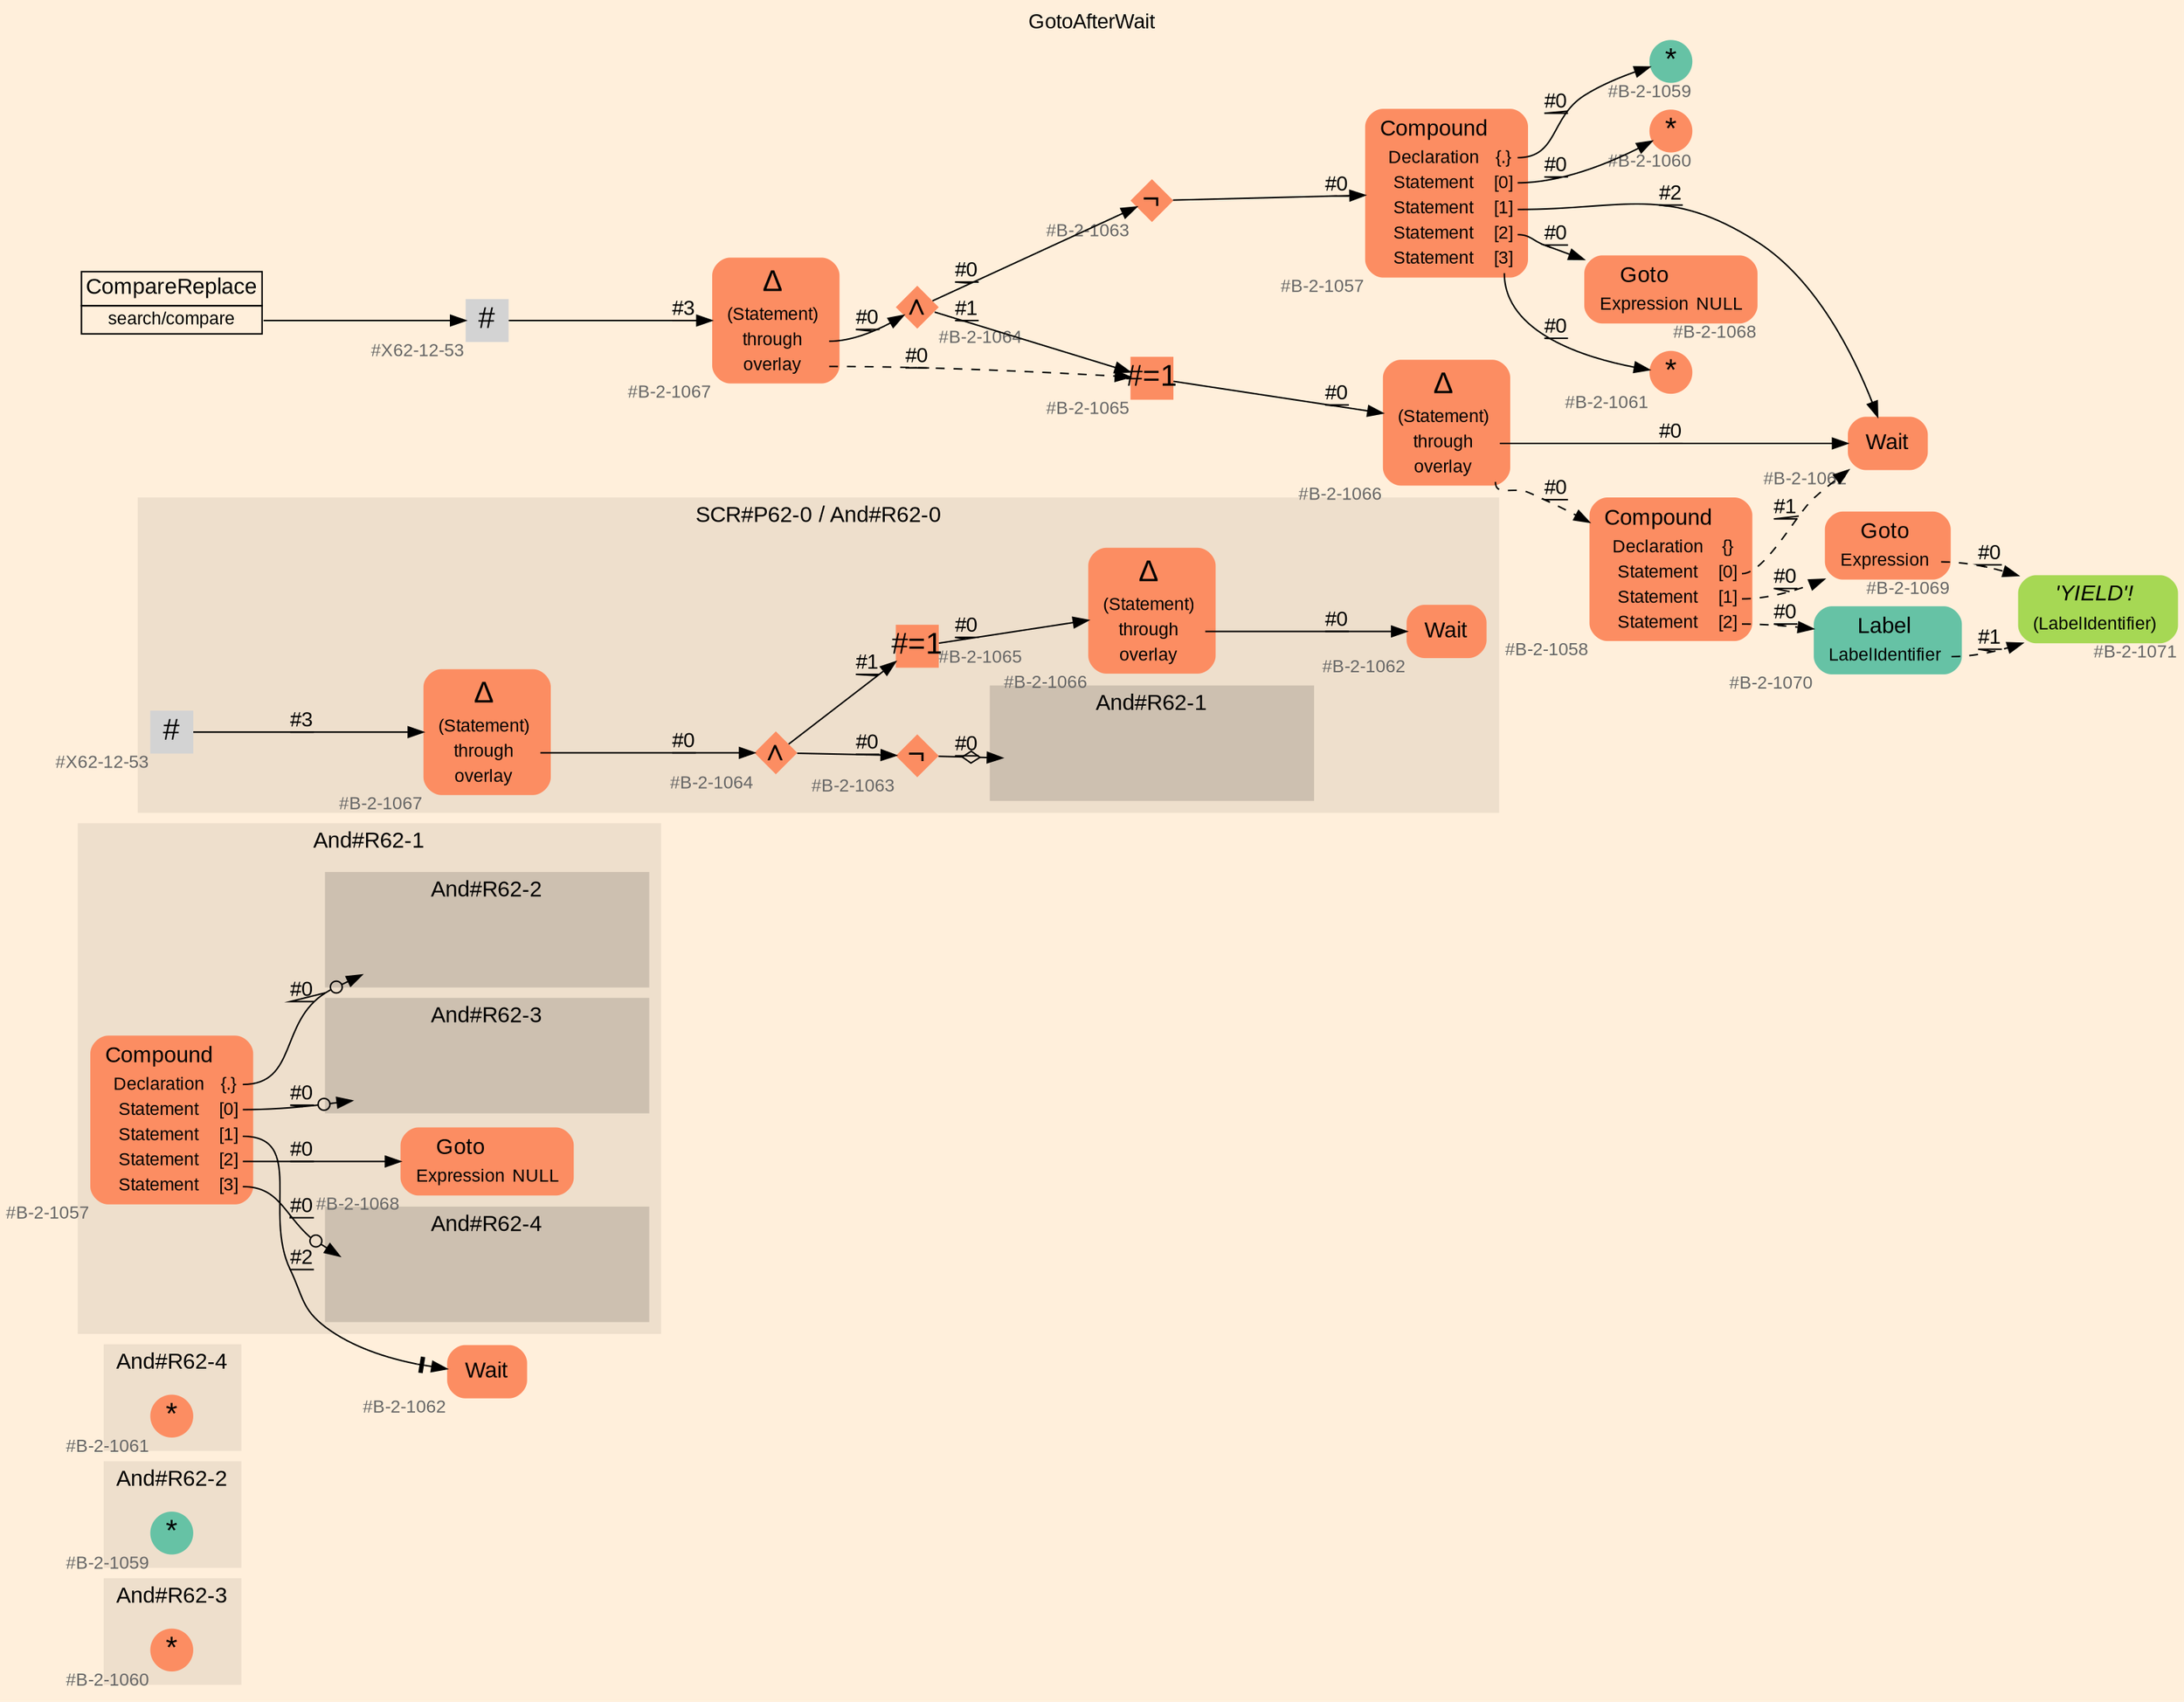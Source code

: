 digraph "GotoAfterWait" {
label = "GotoAfterWait"
labelloc = t
graph [
    rankdir = "LR"
    ranksep = 0.3
    bgcolor = antiquewhite1
    color = black
    fontcolor = black
    fontname = "Arial"
];
node [
    fontname = "Arial"
];
edge [
    fontname = "Arial"
];

// -------------------- figure And#R62-3 --------------------
// -------- region And#R62-3 ----------
subgraph "clusterAnd#R62-3" {
    label = "And#R62-3"
    style = "filled"
    color = antiquewhite2
    fontsize = "15"
    // -------- block And#R62-3/#B-2-1060 ----------
    "And#R62-3/#B-2-1060" [
        fillcolor = "/set28/2"
        xlabel = "#B-2-1060"
        fontsize = "12"
        fontcolor = grey40
        shape = "circle"
        label = <<FONT COLOR="black" POINT-SIZE="20">*</FONT>>
        style = "filled"
        penwidth = 0.0
        fixedsize = true
        width = 0.4
        height = 0.4
    ];
    
}


// -------------------- figure And#R62-2 --------------------
// -------- region And#R62-2 ----------
subgraph "clusterAnd#R62-2" {
    label = "And#R62-2"
    style = "filled"
    color = antiquewhite2
    fontsize = "15"
    // -------- block And#R62-2/#B-2-1059 ----------
    "And#R62-2/#B-2-1059" [
        fillcolor = "/set28/1"
        xlabel = "#B-2-1059"
        fontsize = "12"
        fontcolor = grey40
        shape = "circle"
        label = <<FONT COLOR="black" POINT-SIZE="20">*</FONT>>
        style = "filled"
        penwidth = 0.0
        fixedsize = true
        width = 0.4
        height = 0.4
    ];
    
}


// -------------------- figure And#R62-4 --------------------
// -------- region And#R62-4 ----------
subgraph "clusterAnd#R62-4" {
    label = "And#R62-4"
    style = "filled"
    color = antiquewhite2
    fontsize = "15"
    // -------- block And#R62-4/#B-2-1061 ----------
    "And#R62-4/#B-2-1061" [
        fillcolor = "/set28/2"
        xlabel = "#B-2-1061"
        fontsize = "12"
        fontcolor = grey40
        shape = "circle"
        label = <<FONT COLOR="black" POINT-SIZE="20">*</FONT>>
        style = "filled"
        penwidth = 0.0
        fixedsize = true
        width = 0.4
        height = 0.4
    ];
    
}


// -------------------- figure And#R62-1 --------------------
// -------- region And#R62-1 ----------
subgraph "clusterAnd#R62-1" {
    label = "And#R62-1"
    style = "filled"
    color = antiquewhite2
    fontsize = "15"
    // -------- block And#R62-1/#B-2-1068 ----------
    "And#R62-1/#B-2-1068" [
        fillcolor = "/set28/2"
        xlabel = "#B-2-1068"
        fontsize = "12"
        fontcolor = grey40
        shape = "plaintext"
        label = <<TABLE BORDER="0" CELLBORDER="0" CELLSPACING="0">
         <TR><TD><FONT COLOR="black" POINT-SIZE="15">Goto</FONT></TD></TR>
         <TR><TD><FONT COLOR="black" POINT-SIZE="12">Expression</FONT></TD><TD PORT="port0"><FONT COLOR="black" POINT-SIZE="12">NULL</FONT></TD></TR>
        </TABLE>>
        style = "rounded,filled"
    ];
    
    // -------- block And#R62-1/#B-2-1057 ----------
    "And#R62-1/#B-2-1057" [
        fillcolor = "/set28/2"
        xlabel = "#B-2-1057"
        fontsize = "12"
        fontcolor = grey40
        shape = "plaintext"
        label = <<TABLE BORDER="0" CELLBORDER="0" CELLSPACING="0">
         <TR><TD><FONT COLOR="black" POINT-SIZE="15">Compound</FONT></TD></TR>
         <TR><TD><FONT COLOR="black" POINT-SIZE="12">Declaration</FONT></TD><TD PORT="port0"><FONT COLOR="black" POINT-SIZE="12">{.}</FONT></TD></TR>
         <TR><TD><FONT COLOR="black" POINT-SIZE="12">Statement</FONT></TD><TD PORT="port1"><FONT COLOR="black" POINT-SIZE="12">[0]</FONT></TD></TR>
         <TR><TD><FONT COLOR="black" POINT-SIZE="12">Statement</FONT></TD><TD PORT="port2"><FONT COLOR="black" POINT-SIZE="12">[1]</FONT></TD></TR>
         <TR><TD><FONT COLOR="black" POINT-SIZE="12">Statement</FONT></TD><TD PORT="port3"><FONT COLOR="black" POINT-SIZE="12">[2]</FONT></TD></TR>
         <TR><TD><FONT COLOR="black" POINT-SIZE="12">Statement</FONT></TD><TD PORT="port4"><FONT COLOR="black" POINT-SIZE="12">[3]</FONT></TD></TR>
        </TABLE>>
        style = "rounded,filled"
    ];
    
    // -------- region And#R62-1/And#R62-2 ----------
    subgraph "clusterAnd#R62-1/And#R62-2" {
        label = "And#R62-2"
        style = "filled"
        color = antiquewhite3
        fontsize = "15"
        // -------- block And#R62-1/And#R62-2/#B-2-1059 ----------
        "And#R62-1/And#R62-2/#B-2-1059" [
            fillcolor = "/set28/1"
            xlabel = "#B-2-1059"
            fontsize = "12"
            fontcolor = grey40
            shape = "none"
            style = "invisible"
        ];
        
    }
    
    // -------- region And#R62-1/And#R62-3 ----------
    subgraph "clusterAnd#R62-1/And#R62-3" {
        label = "And#R62-3"
        style = "filled"
        color = antiquewhite3
        fontsize = "15"
        // -------- block And#R62-1/And#R62-3/#B-2-1060 ----------
        "And#R62-1/And#R62-3/#B-2-1060" [
            fillcolor = "/set28/2"
            xlabel = "#B-2-1060"
            fontsize = "12"
            fontcolor = grey40
            shape = "none"
            style = "invisible"
        ];
        
    }
    
    // -------- region And#R62-1/And#R62-4 ----------
    subgraph "clusterAnd#R62-1/And#R62-4" {
        label = "And#R62-4"
        style = "filled"
        color = antiquewhite3
        fontsize = "15"
        // -------- block And#R62-1/And#R62-4/#B-2-1061 ----------
        "And#R62-1/And#R62-4/#B-2-1061" [
            fillcolor = "/set28/2"
            xlabel = "#B-2-1061"
            fontsize = "12"
            fontcolor = grey40
            shape = "none"
            style = "invisible"
        ];
        
    }
    
}

// -------- block And#R62-1/#B-2-1062 ----------
"And#R62-1/#B-2-1062" [
    fillcolor = "/set28/2"
    xlabel = "#B-2-1062"
    fontsize = "12"
    fontcolor = grey40
    shape = "plaintext"
    label = <<TABLE BORDER="0" CELLBORDER="0" CELLSPACING="0">
     <TR><TD><FONT COLOR="black" POINT-SIZE="15">Wait</FONT></TD></TR>
    </TABLE>>
    style = "rounded,filled"
];

"And#R62-1/#B-2-1057":port0 -> "And#R62-1/And#R62-2/#B-2-1059" [
    arrowhead="normalnoneodot"
    label = "#0"
    decorate = true
    color = black
    fontcolor = black
];

"And#R62-1/#B-2-1057":port1 -> "And#R62-1/And#R62-3/#B-2-1060" [
    arrowhead="normalnoneodot"
    label = "#0"
    decorate = true
    color = black
    fontcolor = black
];

"And#R62-1/#B-2-1057":port2 -> "And#R62-1/#B-2-1062" [
    arrowhead="normalnonetee"
    label = "#2"
    decorate = true
    color = black
    fontcolor = black
];

"And#R62-1/#B-2-1057":port3 -> "And#R62-1/#B-2-1068" [
    label = "#0"
    decorate = true
    color = black
    fontcolor = black
];

"And#R62-1/#B-2-1057":port4 -> "And#R62-1/And#R62-4/#B-2-1061" [
    arrowhead="normalnoneodot"
    label = "#0"
    decorate = true
    color = black
    fontcolor = black
];


// -------------------- figure And#R62-0 --------------------
// -------- region And#R62-0 ----------
subgraph "clusterAnd#R62-0" {
    label = "SCR#P62-0 / And#R62-0"
    style = "filled"
    color = antiquewhite2
    fontsize = "15"
    // -------- block And#R62-0/#B-2-1067 ----------
    "And#R62-0/#B-2-1067" [
        fillcolor = "/set28/2"
        xlabel = "#B-2-1067"
        fontsize = "12"
        fontcolor = grey40
        shape = "plaintext"
        label = <<TABLE BORDER="0" CELLBORDER="0" CELLSPACING="0">
         <TR><TD><FONT COLOR="black" POINT-SIZE="20">Δ</FONT></TD></TR>
         <TR><TD><FONT COLOR="black" POINT-SIZE="12">(Statement)</FONT></TD><TD PORT="port0"></TD></TR>
         <TR><TD><FONT COLOR="black" POINT-SIZE="12">through</FONT></TD><TD PORT="port1"></TD></TR>
         <TR><TD><FONT COLOR="black" POINT-SIZE="12">overlay</FONT></TD><TD PORT="port2"></TD></TR>
        </TABLE>>
        style = "rounded,filled"
    ];
    
    // -------- block And#R62-0/#B-2-1066 ----------
    "And#R62-0/#B-2-1066" [
        fillcolor = "/set28/2"
        xlabel = "#B-2-1066"
        fontsize = "12"
        fontcolor = grey40
        shape = "plaintext"
        label = <<TABLE BORDER="0" CELLBORDER="0" CELLSPACING="0">
         <TR><TD><FONT COLOR="black" POINT-SIZE="20">Δ</FONT></TD></TR>
         <TR><TD><FONT COLOR="black" POINT-SIZE="12">(Statement)</FONT></TD><TD PORT="port0"></TD></TR>
         <TR><TD><FONT COLOR="black" POINT-SIZE="12">through</FONT></TD><TD PORT="port1"></TD></TR>
         <TR><TD><FONT COLOR="black" POINT-SIZE="12">overlay</FONT></TD><TD PORT="port2"></TD></TR>
        </TABLE>>
        style = "rounded,filled"
    ];
    
    // -------- block And#R62-0/#B-2-1064 ----------
    "And#R62-0/#B-2-1064" [
        fillcolor = "/set28/2"
        xlabel = "#B-2-1064"
        fontsize = "12"
        fontcolor = grey40
        shape = "diamond"
        label = <<FONT COLOR="black" POINT-SIZE="20">∧</FONT>>
        style = "filled"
        penwidth = 0.0
        fixedsize = true
        width = 0.4
        height = 0.4
    ];
    
    // -------- block And#R62-0/#B-2-1063 ----------
    "And#R62-0/#B-2-1063" [
        fillcolor = "/set28/2"
        xlabel = "#B-2-1063"
        fontsize = "12"
        fontcolor = grey40
        shape = "diamond"
        label = <<FONT COLOR="black" POINT-SIZE="20">¬</FONT>>
        style = "filled"
        penwidth = 0.0
        fixedsize = true
        width = 0.4
        height = 0.4
    ];
    
    // -------- block And#R62-0/#B-2-1065 ----------
    "And#R62-0/#B-2-1065" [
        fillcolor = "/set28/2"
        xlabel = "#B-2-1065"
        fontsize = "12"
        fontcolor = grey40
        shape = "square"
        label = <<FONT COLOR="black" POINT-SIZE="20">#=1</FONT>>
        style = "filled"
        penwidth = 0.0
        fixedsize = true
        width = 0.4
        height = 0.4
    ];
    
    // -------- block And#R62-0/#B-2-1062 ----------
    "And#R62-0/#B-2-1062" [
        fillcolor = "/set28/2"
        xlabel = "#B-2-1062"
        fontsize = "12"
        fontcolor = grey40
        shape = "plaintext"
        label = <<TABLE BORDER="0" CELLBORDER="0" CELLSPACING="0">
         <TR><TD><FONT COLOR="black" POINT-SIZE="15">Wait</FONT></TD></TR>
        </TABLE>>
        style = "rounded,filled"
    ];
    
    // -------- block And#R62-0/#X62-12-53 ----------
    "And#R62-0/#X62-12-53" [
        xlabel = "#X62-12-53"
        fontsize = "12"
        fontcolor = grey40
        shape = "square"
        label = <<FONT COLOR="black" POINT-SIZE="20">#</FONT>>
        style = "filled"
        penwidth = 0.0
        fixedsize = true
        width = 0.4
        height = 0.4
    ];
    
    // -------- region And#R62-0/And#R62-1 ----------
    subgraph "clusterAnd#R62-0/And#R62-1" {
        label = "And#R62-1"
        style = "filled"
        color = antiquewhite3
        fontsize = "15"
        // -------- block And#R62-0/And#R62-1/#B-2-1057 ----------
        "And#R62-0/And#R62-1/#B-2-1057" [
            fillcolor = "/set28/2"
            xlabel = "#B-2-1057"
            fontsize = "12"
            fontcolor = grey40
            shape = "none"
            style = "invisible"
        ];
        
    }
    
}

"And#R62-0/#B-2-1067":port1 -> "And#R62-0/#B-2-1064" [
    label = "#0"
    decorate = true
    color = black
    fontcolor = black
];

"And#R62-0/#B-2-1066":port1 -> "And#R62-0/#B-2-1062" [
    label = "#0"
    decorate = true
    color = black
    fontcolor = black
];

"And#R62-0/#B-2-1064" -> "And#R62-0/#B-2-1065" [
    label = "#1"
    decorate = true
    color = black
    fontcolor = black
];

"And#R62-0/#B-2-1064" -> "And#R62-0/#B-2-1063" [
    label = "#0"
    decorate = true
    color = black
    fontcolor = black
];

"And#R62-0/#B-2-1063" -> "And#R62-0/And#R62-1/#B-2-1057" [
    arrowhead="normalnoneodiamond"
    label = "#0"
    decorate = true
    color = black
    fontcolor = black
];

"And#R62-0/#B-2-1065" -> "And#R62-0/#B-2-1066" [
    label = "#0"
    decorate = true
    color = black
    fontcolor = black
];

"And#R62-0/#X62-12-53" -> "And#R62-0/#B-2-1067" [
    label = "#3"
    decorate = true
    color = black
    fontcolor = black
];


// -------------------- transformation figure --------------------
// -------- block CR#X62-10-62 ----------
"CR#X62-10-62" [
    fillcolor = antiquewhite1
    fontsize = "12"
    fontcolor = grey40
    shape = "plaintext"
    label = <<TABLE BORDER="0" CELLBORDER="1" CELLSPACING="0">
     <TR><TD><FONT COLOR="black" POINT-SIZE="15">CompareReplace</FONT></TD></TR>
     <TR><TD PORT="port0"><FONT COLOR="black" POINT-SIZE="12">search/compare</FONT></TD></TR>
    </TABLE>>
    style = "filled"
    color = black
];

// -------- block #X62-12-53 ----------
"#X62-12-53" [
    xlabel = "#X62-12-53"
    fontsize = "12"
    fontcolor = grey40
    shape = "square"
    label = <<FONT COLOR="black" POINT-SIZE="20">#</FONT>>
    style = "filled"
    penwidth = 0.0
    fixedsize = true
    width = 0.4
    height = 0.4
];

// -------- block #B-2-1067 ----------
"#B-2-1067" [
    fillcolor = "/set28/2"
    xlabel = "#B-2-1067"
    fontsize = "12"
    fontcolor = grey40
    shape = "plaintext"
    label = <<TABLE BORDER="0" CELLBORDER="0" CELLSPACING="0">
     <TR><TD><FONT COLOR="black" POINT-SIZE="20">Δ</FONT></TD></TR>
     <TR><TD><FONT COLOR="black" POINT-SIZE="12">(Statement)</FONT></TD><TD PORT="port0"></TD></TR>
     <TR><TD><FONT COLOR="black" POINT-SIZE="12">through</FONT></TD><TD PORT="port1"></TD></TR>
     <TR><TD><FONT COLOR="black" POINT-SIZE="12">overlay</FONT></TD><TD PORT="port2"></TD></TR>
    </TABLE>>
    style = "rounded,filled"
];

// -------- block #B-2-1064 ----------
"#B-2-1064" [
    fillcolor = "/set28/2"
    xlabel = "#B-2-1064"
    fontsize = "12"
    fontcolor = grey40
    shape = "diamond"
    label = <<FONT COLOR="black" POINT-SIZE="20">∧</FONT>>
    style = "filled"
    penwidth = 0.0
    fixedsize = true
    width = 0.4
    height = 0.4
];

// -------- block #B-2-1065 ----------
"#B-2-1065" [
    fillcolor = "/set28/2"
    xlabel = "#B-2-1065"
    fontsize = "12"
    fontcolor = grey40
    shape = "square"
    label = <<FONT COLOR="black" POINT-SIZE="20">#=1</FONT>>
    style = "filled"
    penwidth = 0.0
    fixedsize = true
    width = 0.4
    height = 0.4
];

// -------- block #B-2-1066 ----------
"#B-2-1066" [
    fillcolor = "/set28/2"
    xlabel = "#B-2-1066"
    fontsize = "12"
    fontcolor = grey40
    shape = "plaintext"
    label = <<TABLE BORDER="0" CELLBORDER="0" CELLSPACING="0">
     <TR><TD><FONT COLOR="black" POINT-SIZE="20">Δ</FONT></TD></TR>
     <TR><TD><FONT COLOR="black" POINT-SIZE="12">(Statement)</FONT></TD><TD PORT="port0"></TD></TR>
     <TR><TD><FONT COLOR="black" POINT-SIZE="12">through</FONT></TD><TD PORT="port1"></TD></TR>
     <TR><TD><FONT COLOR="black" POINT-SIZE="12">overlay</FONT></TD><TD PORT="port2"></TD></TR>
    </TABLE>>
    style = "rounded,filled"
];

// -------- block #B-2-1062 ----------
"#B-2-1062" [
    fillcolor = "/set28/2"
    xlabel = "#B-2-1062"
    fontsize = "12"
    fontcolor = grey40
    shape = "plaintext"
    label = <<TABLE BORDER="0" CELLBORDER="0" CELLSPACING="0">
     <TR><TD><FONT COLOR="black" POINT-SIZE="15">Wait</FONT></TD></TR>
    </TABLE>>
    style = "rounded,filled"
];

// -------- block #B-2-1058 ----------
"#B-2-1058" [
    fillcolor = "/set28/2"
    xlabel = "#B-2-1058"
    fontsize = "12"
    fontcolor = grey40
    shape = "plaintext"
    label = <<TABLE BORDER="0" CELLBORDER="0" CELLSPACING="0">
     <TR><TD><FONT COLOR="black" POINT-SIZE="15">Compound</FONT></TD></TR>
     <TR><TD><FONT COLOR="black" POINT-SIZE="12">Declaration</FONT></TD><TD PORT="port0"><FONT COLOR="black" POINT-SIZE="12">{}</FONT></TD></TR>
     <TR><TD><FONT COLOR="black" POINT-SIZE="12">Statement</FONT></TD><TD PORT="port1"><FONT COLOR="black" POINT-SIZE="12">[0]</FONT></TD></TR>
     <TR><TD><FONT COLOR="black" POINT-SIZE="12">Statement</FONT></TD><TD PORT="port2"><FONT COLOR="black" POINT-SIZE="12">[1]</FONT></TD></TR>
     <TR><TD><FONT COLOR="black" POINT-SIZE="12">Statement</FONT></TD><TD PORT="port3"><FONT COLOR="black" POINT-SIZE="12">[2]</FONT></TD></TR>
    </TABLE>>
    style = "rounded,filled"
];

// -------- block #B-2-1069 ----------
"#B-2-1069" [
    fillcolor = "/set28/2"
    xlabel = "#B-2-1069"
    fontsize = "12"
    fontcolor = grey40
    shape = "plaintext"
    label = <<TABLE BORDER="0" CELLBORDER="0" CELLSPACING="0">
     <TR><TD><FONT COLOR="black" POINT-SIZE="15">Goto</FONT></TD></TR>
     <TR><TD><FONT COLOR="black" POINT-SIZE="12">Expression</FONT></TD><TD PORT="port0"></TD></TR>
    </TABLE>>
    style = "rounded,filled"
];

// -------- block #B-2-1071 ----------
"#B-2-1071" [
    fillcolor = "/set28/5"
    xlabel = "#B-2-1071"
    fontsize = "12"
    fontcolor = grey40
    shape = "plaintext"
    label = <<TABLE BORDER="0" CELLBORDER="0" CELLSPACING="0">
     <TR><TD><FONT COLOR="black" POINT-SIZE="15"><I>'YIELD'!</I></FONT></TD></TR>
     <TR><TD><FONT COLOR="black" POINT-SIZE="12">(LabelIdentifier)</FONT></TD><TD PORT="port0"></TD></TR>
    </TABLE>>
    style = "rounded,filled"
];

// -------- block #B-2-1070 ----------
"#B-2-1070" [
    fillcolor = "/set28/1"
    xlabel = "#B-2-1070"
    fontsize = "12"
    fontcolor = grey40
    shape = "plaintext"
    label = <<TABLE BORDER="0" CELLBORDER="0" CELLSPACING="0">
     <TR><TD><FONT COLOR="black" POINT-SIZE="15">Label</FONT></TD></TR>
     <TR><TD><FONT COLOR="black" POINT-SIZE="12">LabelIdentifier</FONT></TD><TD PORT="port0"></TD></TR>
    </TABLE>>
    style = "rounded,filled"
];

// -------- block #B-2-1063 ----------
"#B-2-1063" [
    fillcolor = "/set28/2"
    xlabel = "#B-2-1063"
    fontsize = "12"
    fontcolor = grey40
    shape = "diamond"
    label = <<FONT COLOR="black" POINT-SIZE="20">¬</FONT>>
    style = "filled"
    penwidth = 0.0
    fixedsize = true
    width = 0.4
    height = 0.4
];

// -------- block #B-2-1057 ----------
"#B-2-1057" [
    fillcolor = "/set28/2"
    xlabel = "#B-2-1057"
    fontsize = "12"
    fontcolor = grey40
    shape = "plaintext"
    label = <<TABLE BORDER="0" CELLBORDER="0" CELLSPACING="0">
     <TR><TD><FONT COLOR="black" POINT-SIZE="15">Compound</FONT></TD></TR>
     <TR><TD><FONT COLOR="black" POINT-SIZE="12">Declaration</FONT></TD><TD PORT="port0"><FONT COLOR="black" POINT-SIZE="12">{.}</FONT></TD></TR>
     <TR><TD><FONT COLOR="black" POINT-SIZE="12">Statement</FONT></TD><TD PORT="port1"><FONT COLOR="black" POINT-SIZE="12">[0]</FONT></TD></TR>
     <TR><TD><FONT COLOR="black" POINT-SIZE="12">Statement</FONT></TD><TD PORT="port2"><FONT COLOR="black" POINT-SIZE="12">[1]</FONT></TD></TR>
     <TR><TD><FONT COLOR="black" POINT-SIZE="12">Statement</FONT></TD><TD PORT="port3"><FONT COLOR="black" POINT-SIZE="12">[2]</FONT></TD></TR>
     <TR><TD><FONT COLOR="black" POINT-SIZE="12">Statement</FONT></TD><TD PORT="port4"><FONT COLOR="black" POINT-SIZE="12">[3]</FONT></TD></TR>
    </TABLE>>
    style = "rounded,filled"
];

// -------- block #B-2-1059 ----------
"#B-2-1059" [
    fillcolor = "/set28/1"
    xlabel = "#B-2-1059"
    fontsize = "12"
    fontcolor = grey40
    shape = "circle"
    label = <<FONT COLOR="black" POINT-SIZE="20">*</FONT>>
    style = "filled"
    penwidth = 0.0
    fixedsize = true
    width = 0.4
    height = 0.4
];

// -------- block #B-2-1060 ----------
"#B-2-1060" [
    fillcolor = "/set28/2"
    xlabel = "#B-2-1060"
    fontsize = "12"
    fontcolor = grey40
    shape = "circle"
    label = <<FONT COLOR="black" POINT-SIZE="20">*</FONT>>
    style = "filled"
    penwidth = 0.0
    fixedsize = true
    width = 0.4
    height = 0.4
];

// -------- block #B-2-1068 ----------
"#B-2-1068" [
    fillcolor = "/set28/2"
    xlabel = "#B-2-1068"
    fontsize = "12"
    fontcolor = grey40
    shape = "plaintext"
    label = <<TABLE BORDER="0" CELLBORDER="0" CELLSPACING="0">
     <TR><TD><FONT COLOR="black" POINT-SIZE="15">Goto</FONT></TD></TR>
     <TR><TD><FONT COLOR="black" POINT-SIZE="12">Expression</FONT></TD><TD PORT="port0"><FONT COLOR="black" POINT-SIZE="12">NULL</FONT></TD></TR>
    </TABLE>>
    style = "rounded,filled"
];

// -------- block #B-2-1061 ----------
"#B-2-1061" [
    fillcolor = "/set28/2"
    xlabel = "#B-2-1061"
    fontsize = "12"
    fontcolor = grey40
    shape = "circle"
    label = <<FONT COLOR="black" POINT-SIZE="20">*</FONT>>
    style = "filled"
    penwidth = 0.0
    fixedsize = true
    width = 0.4
    height = 0.4
];

"CR#X62-10-62":port0 -> "#X62-12-53" [
    label = ""
    decorate = true
    color = black
    fontcolor = black
];

"#X62-12-53" -> "#B-2-1067" [
    label = "#3"
    decorate = true
    color = black
    fontcolor = black
];

"#B-2-1067":port1 -> "#B-2-1064" [
    label = "#0"
    decorate = true
    color = black
    fontcolor = black
];

"#B-2-1067":port2 -> "#B-2-1065" [
    style="dashed"
    label = "#0"
    decorate = true
    color = black
    fontcolor = black
];

"#B-2-1064" -> "#B-2-1065" [
    label = "#1"
    decorate = true
    color = black
    fontcolor = black
];

"#B-2-1064" -> "#B-2-1063" [
    label = "#0"
    decorate = true
    color = black
    fontcolor = black
];

"#B-2-1065" -> "#B-2-1066" [
    label = "#0"
    decorate = true
    color = black
    fontcolor = black
];

"#B-2-1066":port1 -> "#B-2-1062" [
    label = "#0"
    decorate = true
    color = black
    fontcolor = black
];

"#B-2-1066":port2 -> "#B-2-1058" [
    style="dashed"
    label = "#0"
    decorate = true
    color = black
    fontcolor = black
];

"#B-2-1058":port1 -> "#B-2-1062" [
    style="dashed"
    label = "#1"
    decorate = true
    color = black
    fontcolor = black
];

"#B-2-1058":port2 -> "#B-2-1069" [
    style="dashed"
    label = "#0"
    decorate = true
    color = black
    fontcolor = black
];

"#B-2-1058":port3 -> "#B-2-1070" [
    style="dashed"
    label = "#0"
    decorate = true
    color = black
    fontcolor = black
];

"#B-2-1069":port0 -> "#B-2-1071" [
    style="dashed"
    label = "#0"
    decorate = true
    color = black
    fontcolor = black
];

"#B-2-1070":port0 -> "#B-2-1071" [
    style="dashed"
    label = "#1"
    decorate = true
    color = black
    fontcolor = black
];

"#B-2-1063" -> "#B-2-1057" [
    label = "#0"
    decorate = true
    color = black
    fontcolor = black
];

"#B-2-1057":port0 -> "#B-2-1059" [
    label = "#0"
    decorate = true
    color = black
    fontcolor = black
];

"#B-2-1057":port1 -> "#B-2-1060" [
    label = "#0"
    decorate = true
    color = black
    fontcolor = black
];

"#B-2-1057":port2 -> "#B-2-1062" [
    label = "#2"
    decorate = true
    color = black
    fontcolor = black
];

"#B-2-1057":port3 -> "#B-2-1068" [
    label = "#0"
    decorate = true
    color = black
    fontcolor = black
];

"#B-2-1057":port4 -> "#B-2-1061" [
    label = "#0"
    decorate = true
    color = black
    fontcolor = black
];


}
